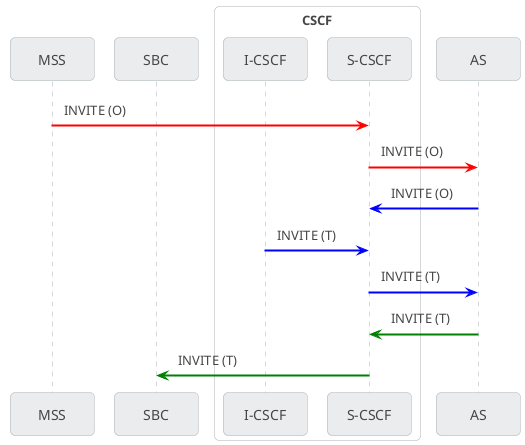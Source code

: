 @startuml
skinparam ParticipantPadding 5
skinparam BoxPadding 5
skinparam Padding 5
skinparam sequenceArrowThickness 2
skinparam roundcorner 10
skinparam maxmessagesize 200
skinparam shadowing false
skinparam DefaultFontColor #454645
skinparam NoteBorderColor #B7950B
skinparam NoteBackgroundColor #FCF3CF
skinparam DatabaseBorderColor #ABB2B9
skinparam DatabaseBackgroundColor #EAECEE
skinparam minClassWidth 70

skinparam sequence {
ArrowColor #454645
ArrowThickness 2

DividerBorderColor #ABB2B9
DividerBackgroundColor #FFFFFF

ActorBorderColor #ABB2B9
ActorBackgroundColor #EAECEE

LifeLineBorderColor #ABB2B9
LifeLineBackgroundColor #EAECEE

ParticipantBorderColor #ABB2B9
ParticipantBackgroundColor #EAECEE

BoxBorderColor #ABB2B9
BoxBackgroundColor #FFFFFF
}

participant MSS
participant SBC
box "CSCF"
  participant "I-CSCF"
  participant "S-CSCF"
end box

MSS      [#red]->     "S-CSCF":  INVITE (O)
"S-CSCF" [#red]->     AS:        INVITE (O)
AS       [#blue]->    "S-CSCF":  INVITE (O)
"I-CSCF" [#blue]->    "S-CSCF":  INVITE (T)
"S-CSCF" [#blue]->    AS:        INVITE (T)
AS       [#green]->   "S-CSCF":  INVITE (T)
"S-CSCF" [#green]->    SBC:      INVITE (T)

@enduml
